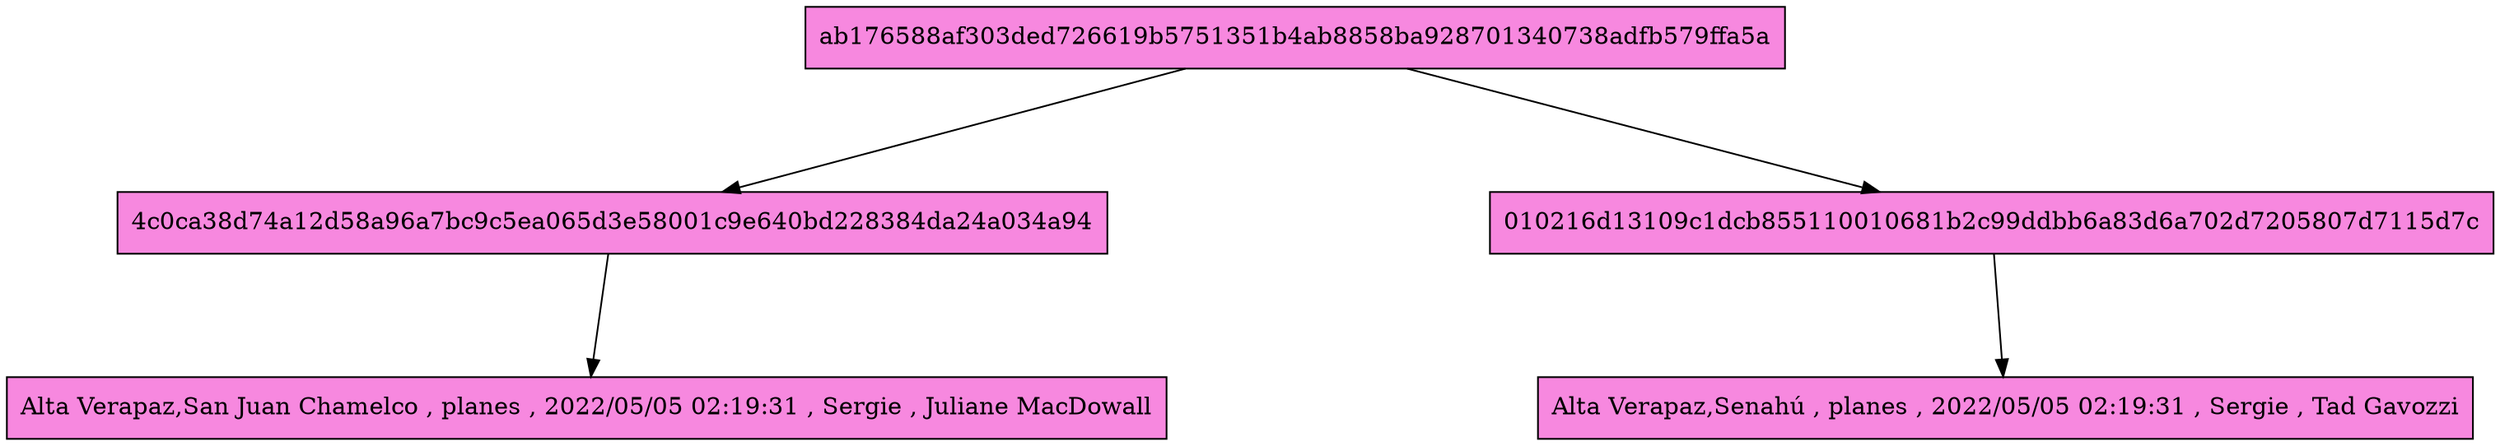 digraph G {
nodesep=3; 
ranksep=1;
node[shape=box style = filled fillcolor="#F788DF"];
	NodoABB692650006[ label="ab176588af303ded726619b5751351b4ab8858ba928701340738adfb579ffa5a"  ];
	NodoABB1223469369[ label="4c0ca38d74a12d58a96a7bc9c5ea065d3e58001c9e640bd228384da24a034a94"];
NodoABB692650006->NodoABB1223469369
	NodoABB1223469369[ label="4c0ca38d74a12d58a96a7bc9c5ea065d3e58001c9e640bd228384da24a034a94"  ];
	NodoABB12234693694c0ca38d74a12d58a96a7bc9c5ea065d3e58001c9e640bd228384da24a034a94[ label="Alta Verapaz,San Juan Chamelco , planes , 2022/05/05 02:19:31 , Sergie , Juliane MacDowall"  ];
NodoABB1223469369->NodoABB12234693694c0ca38d74a12d58a96a7bc9c5ea065d3e58001c9e640bd228384da24a034a94
	NodoABB1888152316[ label="010216d13109c1dcb855110010681b2c99ddbb6a83d6a702d7205807d7115d7c" ];
NodoABB692650006->NodoABB1888152316
	NodoABB1888152316[ label="010216d13109c1dcb855110010681b2c99ddbb6a83d6a702d7205807d7115d7c"  ];
	NodoABB1888152316010216d13109c1dcb855110010681b2c99ddbb6a83d6a702d7205807d7115d7c[ label="Alta Verapaz,Senahú , planes , 2022/05/05 02:19:31 , Sergie , Tad Gavozzi"  ];
NodoABB1888152316->NodoABB1888152316010216d13109c1dcb855110010681b2c99ddbb6a83d6a702d7205807d7115d7c
}